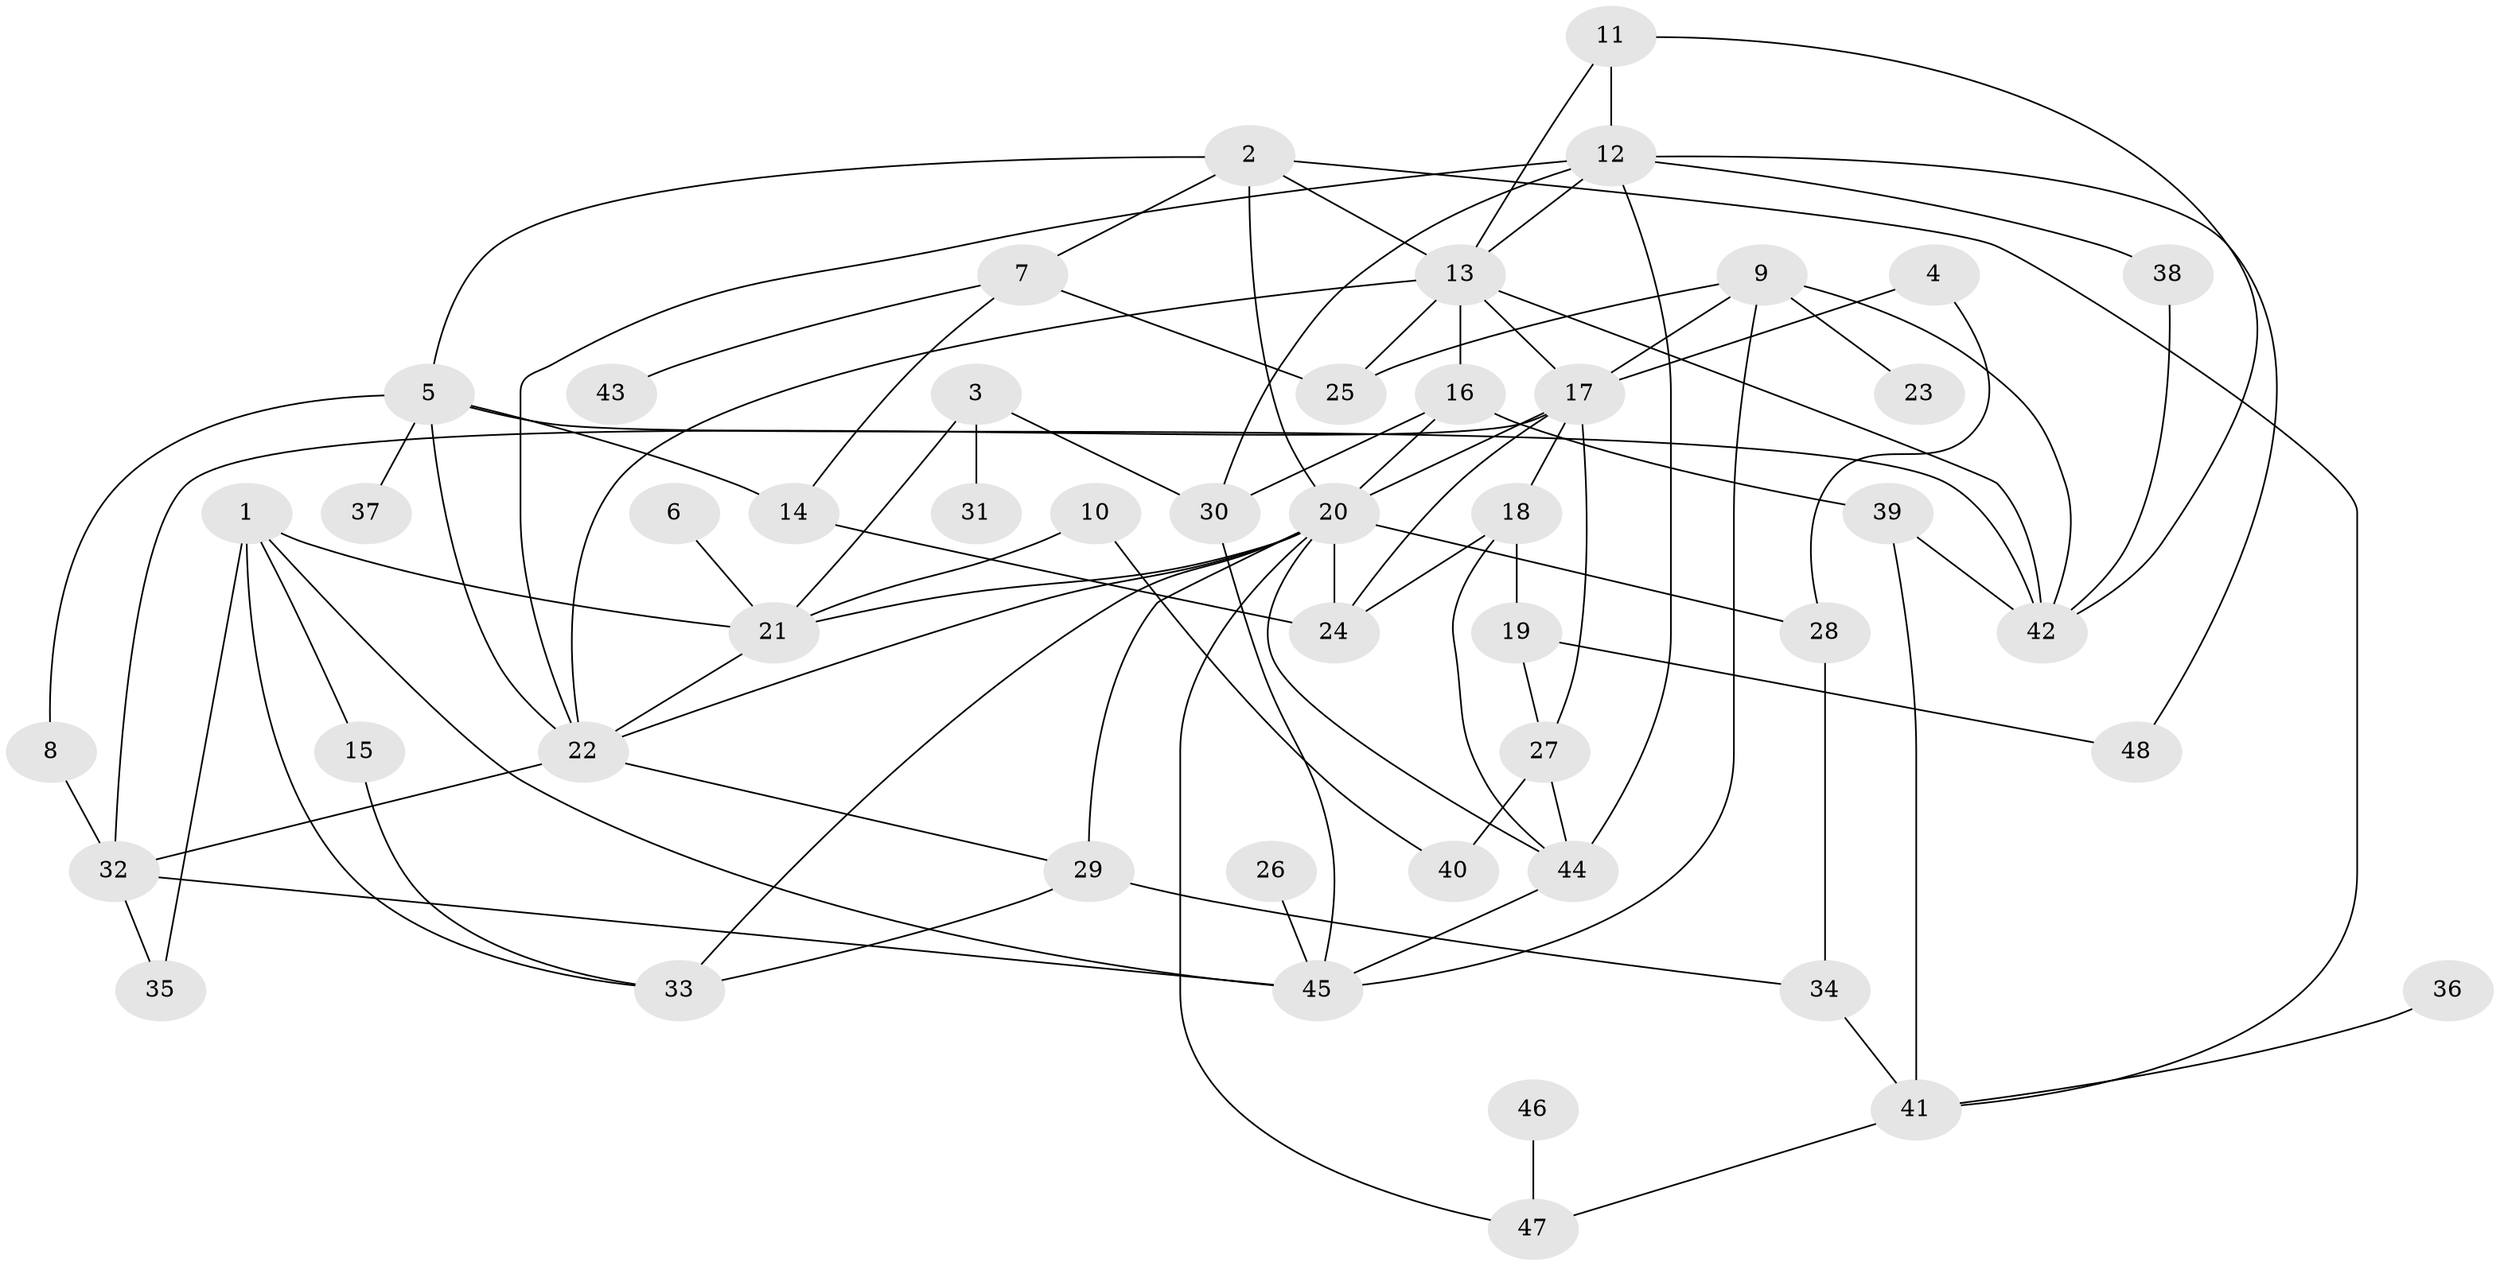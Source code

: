 // original degree distribution, {8: 0.01680672268907563, 7: 0.03361344537815126, 5: 0.058823529411764705, 10: 0.008403361344537815, 3: 0.2773109243697479, 6: 0.008403361344537815, 4: 0.10084033613445378, 2: 0.2773109243697479, 1: 0.2184873949579832}
// Generated by graph-tools (version 1.1) at 2025/36/03/04/25 23:36:01]
// undirected, 48 vertices, 89 edges
graph export_dot {
  node [color=gray90,style=filled];
  1;
  2;
  3;
  4;
  5;
  6;
  7;
  8;
  9;
  10;
  11;
  12;
  13;
  14;
  15;
  16;
  17;
  18;
  19;
  20;
  21;
  22;
  23;
  24;
  25;
  26;
  27;
  28;
  29;
  30;
  31;
  32;
  33;
  34;
  35;
  36;
  37;
  38;
  39;
  40;
  41;
  42;
  43;
  44;
  45;
  46;
  47;
  48;
  1 -- 15 [weight=1.0];
  1 -- 21 [weight=1.0];
  1 -- 33 [weight=1.0];
  1 -- 35 [weight=1.0];
  1 -- 45 [weight=1.0];
  2 -- 5 [weight=1.0];
  2 -- 7 [weight=1.0];
  2 -- 13 [weight=1.0];
  2 -- 20 [weight=1.0];
  2 -- 41 [weight=1.0];
  3 -- 21 [weight=1.0];
  3 -- 30 [weight=1.0];
  3 -- 31 [weight=1.0];
  4 -- 17 [weight=1.0];
  4 -- 28 [weight=1.0];
  5 -- 8 [weight=1.0];
  5 -- 14 [weight=1.0];
  5 -- 22 [weight=1.0];
  5 -- 37 [weight=1.0];
  5 -- 42 [weight=1.0];
  6 -- 21 [weight=1.0];
  7 -- 14 [weight=1.0];
  7 -- 25 [weight=1.0];
  7 -- 43 [weight=1.0];
  8 -- 32 [weight=1.0];
  9 -- 17 [weight=1.0];
  9 -- 23 [weight=1.0];
  9 -- 25 [weight=1.0];
  9 -- 42 [weight=1.0];
  9 -- 45 [weight=1.0];
  10 -- 21 [weight=1.0];
  10 -- 40 [weight=1.0];
  11 -- 12 [weight=1.0];
  11 -- 13 [weight=1.0];
  11 -- 42 [weight=1.0];
  12 -- 13 [weight=1.0];
  12 -- 22 [weight=1.0];
  12 -- 30 [weight=1.0];
  12 -- 38 [weight=1.0];
  12 -- 44 [weight=1.0];
  12 -- 48 [weight=1.0];
  13 -- 16 [weight=1.0];
  13 -- 17 [weight=1.0];
  13 -- 22 [weight=1.0];
  13 -- 25 [weight=2.0];
  13 -- 42 [weight=1.0];
  14 -- 24 [weight=1.0];
  15 -- 33 [weight=1.0];
  16 -- 20 [weight=1.0];
  16 -- 30 [weight=1.0];
  16 -- 39 [weight=1.0];
  17 -- 18 [weight=1.0];
  17 -- 20 [weight=1.0];
  17 -- 24 [weight=1.0];
  17 -- 27 [weight=1.0];
  17 -- 32 [weight=1.0];
  18 -- 19 [weight=2.0];
  18 -- 24 [weight=1.0];
  18 -- 44 [weight=1.0];
  19 -- 27 [weight=1.0];
  19 -- 48 [weight=1.0];
  20 -- 21 [weight=2.0];
  20 -- 22 [weight=1.0];
  20 -- 24 [weight=1.0];
  20 -- 28 [weight=1.0];
  20 -- 29 [weight=1.0];
  20 -- 33 [weight=1.0];
  20 -- 44 [weight=1.0];
  20 -- 47 [weight=1.0];
  21 -- 22 [weight=1.0];
  22 -- 29 [weight=1.0];
  22 -- 32 [weight=1.0];
  26 -- 45 [weight=1.0];
  27 -- 40 [weight=1.0];
  27 -- 44 [weight=1.0];
  28 -- 34 [weight=1.0];
  29 -- 33 [weight=1.0];
  29 -- 34 [weight=1.0];
  30 -- 45 [weight=1.0];
  32 -- 35 [weight=1.0];
  32 -- 45 [weight=1.0];
  34 -- 41 [weight=1.0];
  36 -- 41 [weight=1.0];
  38 -- 42 [weight=1.0];
  39 -- 41 [weight=1.0];
  39 -- 42 [weight=2.0];
  41 -- 47 [weight=1.0];
  44 -- 45 [weight=1.0];
  46 -- 47 [weight=1.0];
}
